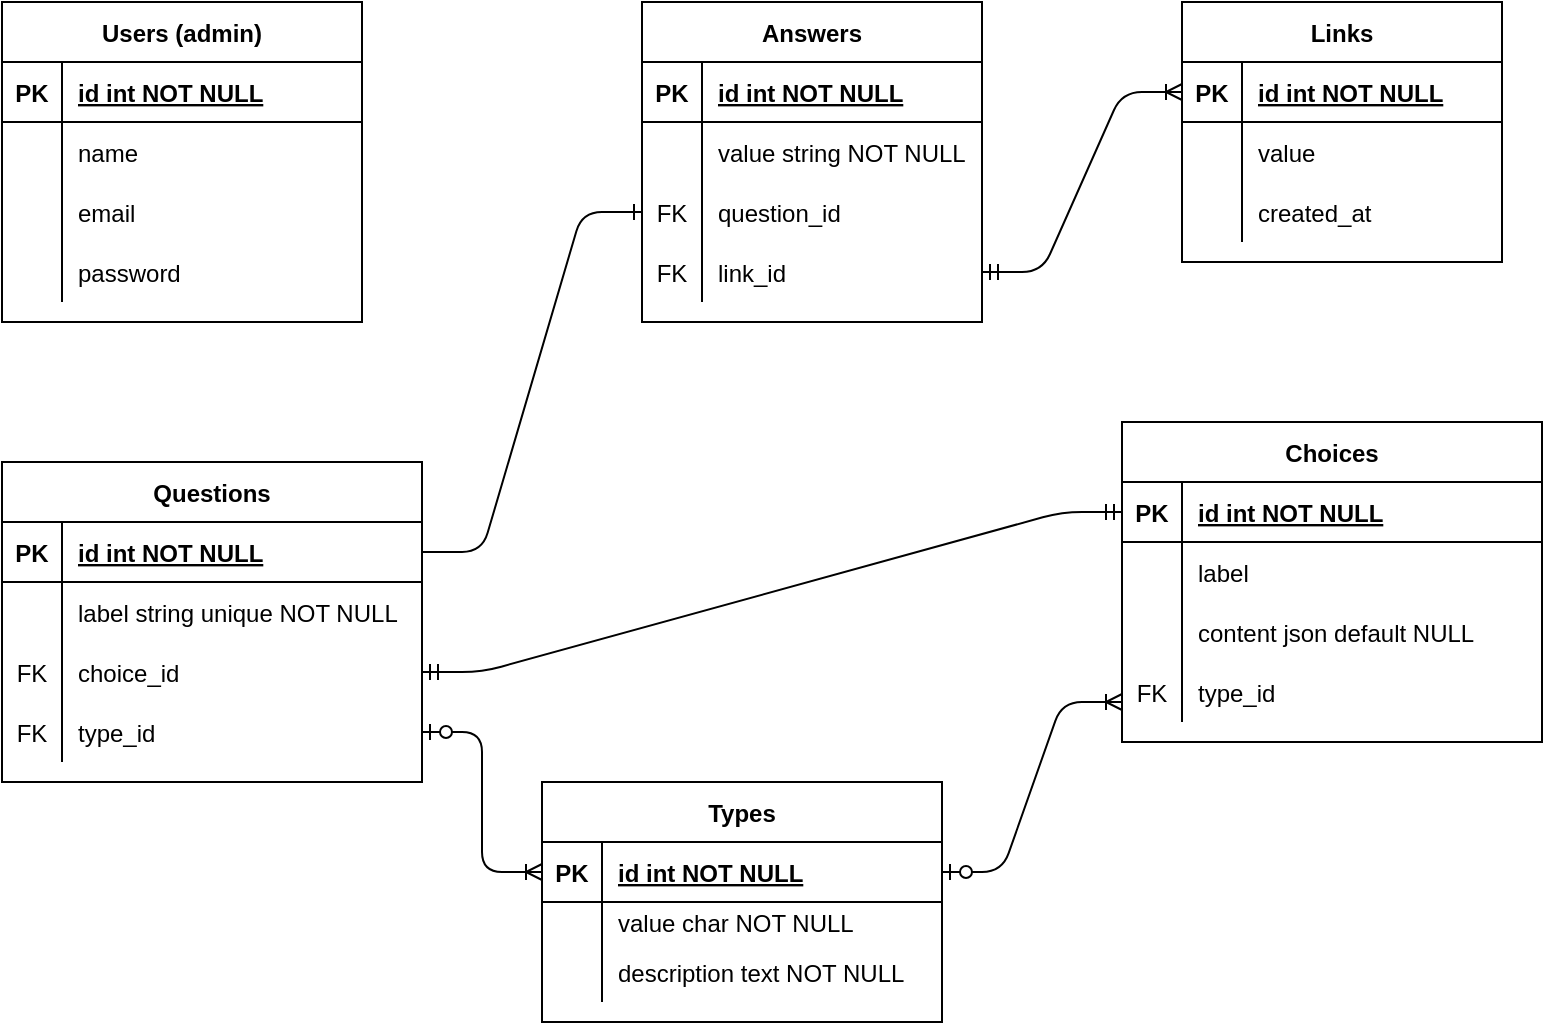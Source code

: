 <mxfile version="13.6.6" type="github">
  <diagram id="R2lEEEUBdFMjLlhIrx00" name="Page-1">
    <mxGraphModel dx="868" dy="451" grid="1" gridSize="10" guides="1" tooltips="1" connect="1" arrows="1" fold="1" page="1" pageScale="1" pageWidth="1169" pageHeight="827" math="0" shadow="0" extFonts="Permanent Marker^https://fonts.googleapis.com/css?family=Permanent+Marker">
      <root>
        <mxCell id="0" />
        <mxCell id="1" parent="0" />
        <mxCell id="QykQHZrIlKsvQV9ZvxKY-2" value="" style="shape=partialRectangle;collapsible=0;dropTarget=0;pointerEvents=0;fillColor=none;points=[[0,0.5],[1,0.5]];portConstraint=eastwest;top=0;left=0;right=0;bottom=0;" parent="1" vertex="1">
          <mxGeometry x="50" y="140" width="250" height="30" as="geometry" />
        </mxCell>
        <mxCell id="QykQHZrIlKsvQV9ZvxKY-3" value="" style="shape=partialRectangle;overflow=hidden;connectable=0;fillColor=none;top=0;left=0;bottom=0;right=0;" parent="QykQHZrIlKsvQV9ZvxKY-2" vertex="1">
          <mxGeometry width="30" height="30" as="geometry" />
        </mxCell>
        <mxCell id="QykQHZrIlKsvQV9ZvxKY-76" value="" style="edgeStyle=entityRelationEdgeStyle;fontSize=12;html=1;endArrow=ERoneToMany;startArrow=ERmandOne;entryX=0;entryY=0.5;entryDx=0;entryDy=0;" parent="1" source="QykQHZrIlKsvQV9ZvxKY-42" target="QykQHZrIlKsvQV9ZvxKY-21" edge="1">
          <mxGeometry width="100" height="100" relative="1" as="geometry">
            <mxPoint x="510" y="450" as="sourcePoint" />
            <mxPoint x="430" y="380" as="targetPoint" />
          </mxGeometry>
        </mxCell>
        <mxCell id="C-vyLk0tnHw3VtMMgP7b-2" value="Types" style="shape=table;startSize=30;container=1;collapsible=1;childLayout=tableLayout;fixedRows=1;rowLines=0;fontStyle=1;align=center;resizeLast=1;" parent="1" vertex="1">
          <mxGeometry x="310" y="430" width="200" height="120" as="geometry" />
        </mxCell>
        <mxCell id="C-vyLk0tnHw3VtMMgP7b-3" value="" style="shape=partialRectangle;collapsible=0;dropTarget=0;pointerEvents=0;fillColor=none;points=[[0,0.5],[1,0.5]];portConstraint=eastwest;top=0;left=0;right=0;bottom=1;" parent="C-vyLk0tnHw3VtMMgP7b-2" vertex="1">
          <mxGeometry y="30" width="200" height="30" as="geometry" />
        </mxCell>
        <mxCell id="C-vyLk0tnHw3VtMMgP7b-4" value="PK" style="shape=partialRectangle;overflow=hidden;connectable=0;fillColor=none;top=0;left=0;bottom=0;right=0;fontStyle=1;" parent="C-vyLk0tnHw3VtMMgP7b-3" vertex="1">
          <mxGeometry width="30" height="30" as="geometry" />
        </mxCell>
        <mxCell id="C-vyLk0tnHw3VtMMgP7b-5" value="id int NOT NULL " style="shape=partialRectangle;overflow=hidden;connectable=0;fillColor=none;top=0;left=0;bottom=0;right=0;align=left;spacingLeft=6;fontStyle=5;" parent="C-vyLk0tnHw3VtMMgP7b-3" vertex="1">
          <mxGeometry x="30" width="170" height="30" as="geometry" />
        </mxCell>
        <mxCell id="C-vyLk0tnHw3VtMMgP7b-6" value="" style="shape=partialRectangle;collapsible=0;dropTarget=0;pointerEvents=0;fillColor=none;points=[[0,0.5],[1,0.5]];portConstraint=eastwest;top=0;left=0;right=0;bottom=0;" parent="C-vyLk0tnHw3VtMMgP7b-2" vertex="1">
          <mxGeometry y="60" width="200" height="20" as="geometry" />
        </mxCell>
        <mxCell id="C-vyLk0tnHw3VtMMgP7b-7" value="" style="shape=partialRectangle;overflow=hidden;connectable=0;fillColor=none;top=0;left=0;bottom=0;right=0;" parent="C-vyLk0tnHw3VtMMgP7b-6" vertex="1">
          <mxGeometry width="30" height="20" as="geometry" />
        </mxCell>
        <mxCell id="C-vyLk0tnHw3VtMMgP7b-8" value="value char NOT NULL" style="shape=partialRectangle;overflow=hidden;connectable=0;fillColor=none;top=0;left=0;bottom=0;right=0;align=left;spacingLeft=6;" parent="C-vyLk0tnHw3VtMMgP7b-6" vertex="1">
          <mxGeometry x="30" width="170" height="20" as="geometry" />
        </mxCell>
        <mxCell id="C-vyLk0tnHw3VtMMgP7b-9" value="" style="shape=partialRectangle;collapsible=0;dropTarget=0;pointerEvents=0;fillColor=none;points=[[0,0.5],[1,0.5]];portConstraint=eastwest;top=0;left=0;right=0;bottom=0;" parent="C-vyLk0tnHw3VtMMgP7b-2" vertex="1">
          <mxGeometry y="80" width="200" height="30" as="geometry" />
        </mxCell>
        <mxCell id="C-vyLk0tnHw3VtMMgP7b-10" value="" style="shape=partialRectangle;overflow=hidden;connectable=0;fillColor=none;top=0;left=0;bottom=0;right=0;" parent="C-vyLk0tnHw3VtMMgP7b-9" vertex="1">
          <mxGeometry width="30" height="30" as="geometry" />
        </mxCell>
        <mxCell id="C-vyLk0tnHw3VtMMgP7b-11" value="description text NOT NULL" style="shape=partialRectangle;overflow=hidden;connectable=0;fillColor=none;top=0;left=0;bottom=0;right=0;align=left;spacingLeft=6;" parent="C-vyLk0tnHw3VtMMgP7b-9" vertex="1">
          <mxGeometry x="30" width="170" height="30" as="geometry" />
        </mxCell>
        <mxCell id="QykQHZrIlKsvQV9ZvxKY-86" value="" style="edgeStyle=entityRelationEdgeStyle;fontSize=12;html=1;endArrow=ERmandOne;startArrow=ERmandOne;entryX=0;entryY=0.5;entryDx=0;entryDy=0;exitX=1;exitY=0.5;exitDx=0;exitDy=0;" parent="1" source="QykQHZrIlKsvQV9ZvxKY-50" target="C-vyLk0tnHw3VtMMgP7b-14" edge="1">
          <mxGeometry width="100" height="100" relative="1" as="geometry">
            <mxPoint x="380" y="420" as="sourcePoint" />
            <mxPoint x="480" y="320" as="targetPoint" />
          </mxGeometry>
        </mxCell>
        <mxCell id="C-vyLk0tnHw3VtMMgP7b-23" value="Questions" style="shape=table;startSize=30;container=1;collapsible=1;childLayout=tableLayout;fixedRows=1;rowLines=0;fontStyle=1;align=center;resizeLast=1;" parent="1" vertex="1">
          <mxGeometry x="40" y="270" width="210" height="160" as="geometry" />
        </mxCell>
        <mxCell id="C-vyLk0tnHw3VtMMgP7b-24" value="" style="shape=partialRectangle;collapsible=0;dropTarget=0;pointerEvents=0;fillColor=none;points=[[0,0.5],[1,0.5]];portConstraint=eastwest;top=0;left=0;right=0;bottom=1;" parent="C-vyLk0tnHw3VtMMgP7b-23" vertex="1">
          <mxGeometry y="30" width="210" height="30" as="geometry" />
        </mxCell>
        <mxCell id="C-vyLk0tnHw3VtMMgP7b-25" value="PK" style="shape=partialRectangle;overflow=hidden;connectable=0;fillColor=none;top=0;left=0;bottom=0;right=0;fontStyle=1;" parent="C-vyLk0tnHw3VtMMgP7b-24" vertex="1">
          <mxGeometry width="30" height="30" as="geometry" />
        </mxCell>
        <mxCell id="C-vyLk0tnHw3VtMMgP7b-26" value="id int NOT NULL " style="shape=partialRectangle;overflow=hidden;connectable=0;fillColor=none;top=0;left=0;bottom=0;right=0;align=left;spacingLeft=6;fontStyle=5;" parent="C-vyLk0tnHw3VtMMgP7b-24" vertex="1">
          <mxGeometry x="30" width="180" height="30" as="geometry" />
        </mxCell>
        <mxCell id="C-vyLk0tnHw3VtMMgP7b-27" value="" style="shape=partialRectangle;collapsible=0;dropTarget=0;pointerEvents=0;fillColor=none;points=[[0,0.5],[1,0.5]];portConstraint=eastwest;top=0;left=0;right=0;bottom=0;" parent="C-vyLk0tnHw3VtMMgP7b-23" vertex="1">
          <mxGeometry y="60" width="210" height="30" as="geometry" />
        </mxCell>
        <mxCell id="C-vyLk0tnHw3VtMMgP7b-28" value="" style="shape=partialRectangle;overflow=hidden;connectable=0;fillColor=none;top=0;left=0;bottom=0;right=0;" parent="C-vyLk0tnHw3VtMMgP7b-27" vertex="1">
          <mxGeometry width="30" height="30" as="geometry" />
        </mxCell>
        <mxCell id="C-vyLk0tnHw3VtMMgP7b-29" value="label string unique NOT NULL" style="shape=partialRectangle;overflow=hidden;connectable=0;fillColor=none;top=0;left=0;bottom=0;right=0;align=left;spacingLeft=6;" parent="C-vyLk0tnHw3VtMMgP7b-27" vertex="1">
          <mxGeometry x="30" width="180" height="30" as="geometry" />
        </mxCell>
        <mxCell id="QykQHZrIlKsvQV9ZvxKY-50" value="" style="shape=partialRectangle;collapsible=0;dropTarget=0;pointerEvents=0;fillColor=none;top=0;left=0;bottom=0;right=0;points=[[0,0.5],[1,0.5]];portConstraint=eastwest;" parent="C-vyLk0tnHw3VtMMgP7b-23" vertex="1">
          <mxGeometry y="90" width="210" height="30" as="geometry" />
        </mxCell>
        <mxCell id="QykQHZrIlKsvQV9ZvxKY-51" value="FK" style="shape=partialRectangle;connectable=0;fillColor=none;top=0;left=0;bottom=0;right=0;fontStyle=0;overflow=hidden;" parent="QykQHZrIlKsvQV9ZvxKY-50" vertex="1">
          <mxGeometry width="30" height="30" as="geometry" />
        </mxCell>
        <mxCell id="QykQHZrIlKsvQV9ZvxKY-52" value="choice_id" style="shape=partialRectangle;connectable=0;fillColor=none;top=0;left=0;bottom=0;right=0;align=left;spacingLeft=6;fontStyle=0;overflow=hidden;" parent="QykQHZrIlKsvQV9ZvxKY-50" vertex="1">
          <mxGeometry x="30" width="180" height="30" as="geometry" />
        </mxCell>
        <mxCell id="QykQHZrIlKsvQV9ZvxKY-46" value="" style="shape=partialRectangle;collapsible=0;dropTarget=0;pointerEvents=0;fillColor=none;top=0;left=0;bottom=0;right=0;points=[[0,0.5],[1,0.5]];portConstraint=eastwest;" parent="C-vyLk0tnHw3VtMMgP7b-23" vertex="1">
          <mxGeometry y="120" width="210" height="30" as="geometry" />
        </mxCell>
        <mxCell id="QykQHZrIlKsvQV9ZvxKY-47" value="FK" style="shape=partialRectangle;connectable=0;fillColor=none;top=0;left=0;bottom=0;right=0;fontStyle=0;overflow=hidden;" parent="QykQHZrIlKsvQV9ZvxKY-46" vertex="1">
          <mxGeometry width="30" height="30" as="geometry" />
        </mxCell>
        <mxCell id="QykQHZrIlKsvQV9ZvxKY-48" value="type_id" style="shape=partialRectangle;connectable=0;fillColor=none;top=0;left=0;bottom=0;right=0;align=left;spacingLeft=6;fontStyle=0;overflow=hidden;" parent="QykQHZrIlKsvQV9ZvxKY-46" vertex="1">
          <mxGeometry x="30" width="180" height="30" as="geometry" />
        </mxCell>
        <mxCell id="QykQHZrIlKsvQV9ZvxKY-87" value="" style="edgeStyle=entityRelationEdgeStyle;fontSize=12;html=1;endArrow=ERone;endFill=1;entryX=0;entryY=0.5;entryDx=0;entryDy=0;exitX=1;exitY=0.5;exitDx=0;exitDy=0;" parent="1" source="C-vyLk0tnHw3VtMMgP7b-24" target="QykQHZrIlKsvQV9ZvxKY-38" edge="1">
          <mxGeometry width="100" height="100" relative="1" as="geometry">
            <mxPoint x="380" y="330" as="sourcePoint" />
            <mxPoint x="480" y="230" as="targetPoint" />
          </mxGeometry>
        </mxCell>
        <mxCell id="QykQHZrIlKsvQV9ZvxKY-88" value="" style="edgeStyle=entityRelationEdgeStyle;fontSize=12;html=1;endArrow=ERoneToMany;startArrow=ERzeroToOne;exitX=1;exitY=0.5;exitDx=0;exitDy=0;entryX=0;entryY=0.5;entryDx=0;entryDy=0;" parent="1" source="QykQHZrIlKsvQV9ZvxKY-46" target="C-vyLk0tnHw3VtMMgP7b-3" edge="1">
          <mxGeometry width="100" height="100" relative="1" as="geometry">
            <mxPoint x="380" y="390" as="sourcePoint" />
            <mxPoint x="480" y="290" as="targetPoint" />
          </mxGeometry>
        </mxCell>
        <mxCell id="QykQHZrIlKsvQV9ZvxKY-89" value="Users (admin)" style="shape=table;startSize=30;container=1;collapsible=1;childLayout=tableLayout;fixedRows=1;rowLines=0;fontStyle=1;align=center;resizeLast=1;" parent="1" vertex="1">
          <mxGeometry x="40" y="40" width="180" height="160" as="geometry" />
        </mxCell>
        <mxCell id="QykQHZrIlKsvQV9ZvxKY-90" value="" style="shape=partialRectangle;collapsible=0;dropTarget=0;pointerEvents=0;fillColor=none;top=0;left=0;bottom=1;right=0;points=[[0,0.5],[1,0.5]];portConstraint=eastwest;" parent="QykQHZrIlKsvQV9ZvxKY-89" vertex="1">
          <mxGeometry y="30" width="180" height="30" as="geometry" />
        </mxCell>
        <mxCell id="QykQHZrIlKsvQV9ZvxKY-91" value="PK" style="shape=partialRectangle;connectable=0;fillColor=none;top=0;left=0;bottom=0;right=0;fontStyle=1;overflow=hidden;" parent="QykQHZrIlKsvQV9ZvxKY-90" vertex="1">
          <mxGeometry width="30" height="30" as="geometry" />
        </mxCell>
        <mxCell id="QykQHZrIlKsvQV9ZvxKY-92" value="id int NOT NULL" style="shape=partialRectangle;connectable=0;fillColor=none;top=0;left=0;bottom=0;right=0;align=left;spacingLeft=6;fontStyle=5;overflow=hidden;" parent="QykQHZrIlKsvQV9ZvxKY-90" vertex="1">
          <mxGeometry x="30" width="150" height="30" as="geometry" />
        </mxCell>
        <mxCell id="QykQHZrIlKsvQV9ZvxKY-93" value="" style="shape=partialRectangle;collapsible=0;dropTarget=0;pointerEvents=0;fillColor=none;top=0;left=0;bottom=0;right=0;points=[[0,0.5],[1,0.5]];portConstraint=eastwest;" parent="QykQHZrIlKsvQV9ZvxKY-89" vertex="1">
          <mxGeometry y="60" width="180" height="30" as="geometry" />
        </mxCell>
        <mxCell id="QykQHZrIlKsvQV9ZvxKY-94" value="" style="shape=partialRectangle;connectable=0;fillColor=none;top=0;left=0;bottom=0;right=0;editable=1;overflow=hidden;" parent="QykQHZrIlKsvQV9ZvxKY-93" vertex="1">
          <mxGeometry width="30" height="30" as="geometry" />
        </mxCell>
        <mxCell id="QykQHZrIlKsvQV9ZvxKY-95" value="name" style="shape=partialRectangle;connectable=0;fillColor=none;top=0;left=0;bottom=0;right=0;align=left;spacingLeft=6;overflow=hidden;" parent="QykQHZrIlKsvQV9ZvxKY-93" vertex="1">
          <mxGeometry x="30" width="150" height="30" as="geometry" />
        </mxCell>
        <mxCell id="QykQHZrIlKsvQV9ZvxKY-96" value="" style="shape=partialRectangle;collapsible=0;dropTarget=0;pointerEvents=0;fillColor=none;top=0;left=0;bottom=0;right=0;points=[[0,0.5],[1,0.5]];portConstraint=eastwest;" parent="QykQHZrIlKsvQV9ZvxKY-89" vertex="1">
          <mxGeometry y="90" width="180" height="30" as="geometry" />
        </mxCell>
        <mxCell id="QykQHZrIlKsvQV9ZvxKY-97" value="" style="shape=partialRectangle;connectable=0;fillColor=none;top=0;left=0;bottom=0;right=0;editable=1;overflow=hidden;" parent="QykQHZrIlKsvQV9ZvxKY-96" vertex="1">
          <mxGeometry width="30" height="30" as="geometry" />
        </mxCell>
        <mxCell id="QykQHZrIlKsvQV9ZvxKY-98" value="email" style="shape=partialRectangle;connectable=0;fillColor=none;top=0;left=0;bottom=0;right=0;align=left;spacingLeft=6;overflow=hidden;" parent="QykQHZrIlKsvQV9ZvxKY-96" vertex="1">
          <mxGeometry x="30" width="150" height="30" as="geometry" />
        </mxCell>
        <mxCell id="QykQHZrIlKsvQV9ZvxKY-99" value="" style="shape=partialRectangle;collapsible=0;dropTarget=0;pointerEvents=0;fillColor=none;top=0;left=0;bottom=0;right=0;points=[[0,0.5],[1,0.5]];portConstraint=eastwest;" parent="QykQHZrIlKsvQV9ZvxKY-89" vertex="1">
          <mxGeometry y="120" width="180" height="30" as="geometry" />
        </mxCell>
        <mxCell id="QykQHZrIlKsvQV9ZvxKY-100" value="" style="shape=partialRectangle;connectable=0;fillColor=none;top=0;left=0;bottom=0;right=0;editable=1;overflow=hidden;" parent="QykQHZrIlKsvQV9ZvxKY-99" vertex="1">
          <mxGeometry width="30" height="30" as="geometry" />
        </mxCell>
        <mxCell id="QykQHZrIlKsvQV9ZvxKY-101" value="password" style="shape=partialRectangle;connectable=0;fillColor=none;top=0;left=0;bottom=0;right=0;align=left;spacingLeft=6;overflow=hidden;" parent="QykQHZrIlKsvQV9ZvxKY-99" vertex="1">
          <mxGeometry x="30" width="150" height="30" as="geometry" />
        </mxCell>
        <mxCell id="QykQHZrIlKsvQV9ZvxKY-10" value="Answers" style="shape=table;startSize=30;container=1;collapsible=1;childLayout=tableLayout;fixedRows=1;rowLines=0;fontStyle=1;align=center;resizeLast=1;" parent="1" vertex="1">
          <mxGeometry x="360" y="40" width="170" height="160" as="geometry" />
        </mxCell>
        <mxCell id="QykQHZrIlKsvQV9ZvxKY-11" value="" style="shape=partialRectangle;collapsible=0;dropTarget=0;pointerEvents=0;fillColor=none;points=[[0,0.5],[1,0.5]];portConstraint=eastwest;top=0;left=0;right=0;bottom=1;" parent="QykQHZrIlKsvQV9ZvxKY-10" vertex="1">
          <mxGeometry y="30" width="170" height="30" as="geometry" />
        </mxCell>
        <mxCell id="QykQHZrIlKsvQV9ZvxKY-12" value="PK" style="shape=partialRectangle;overflow=hidden;connectable=0;fillColor=none;top=0;left=0;bottom=0;right=0;fontStyle=1;" parent="QykQHZrIlKsvQV9ZvxKY-11" vertex="1">
          <mxGeometry width="30" height="30" as="geometry" />
        </mxCell>
        <mxCell id="QykQHZrIlKsvQV9ZvxKY-13" value="id int NOT NULL " style="shape=partialRectangle;overflow=hidden;connectable=0;fillColor=none;top=0;left=0;bottom=0;right=0;align=left;spacingLeft=6;fontStyle=5;" parent="QykQHZrIlKsvQV9ZvxKY-11" vertex="1">
          <mxGeometry x="30" width="140" height="30" as="geometry" />
        </mxCell>
        <mxCell id="QykQHZrIlKsvQV9ZvxKY-14" value="" style="shape=partialRectangle;collapsible=0;dropTarget=0;pointerEvents=0;fillColor=none;points=[[0,0.5],[1,0.5]];portConstraint=eastwest;top=0;left=0;right=0;bottom=0;" parent="QykQHZrIlKsvQV9ZvxKY-10" vertex="1">
          <mxGeometry y="60" width="170" height="30" as="geometry" />
        </mxCell>
        <mxCell id="QykQHZrIlKsvQV9ZvxKY-15" value="" style="shape=partialRectangle;overflow=hidden;connectable=0;fillColor=none;top=0;left=0;bottom=0;right=0;" parent="QykQHZrIlKsvQV9ZvxKY-14" vertex="1">
          <mxGeometry width="30" height="30" as="geometry" />
        </mxCell>
        <mxCell id="QykQHZrIlKsvQV9ZvxKY-16" value="value string NOT NULL" style="shape=partialRectangle;overflow=hidden;connectable=0;fillColor=none;top=0;left=0;bottom=0;right=0;align=left;spacingLeft=6;" parent="QykQHZrIlKsvQV9ZvxKY-14" vertex="1">
          <mxGeometry x="30" width="140" height="30" as="geometry" />
        </mxCell>
        <mxCell id="QykQHZrIlKsvQV9ZvxKY-38" value="" style="shape=partialRectangle;collapsible=0;dropTarget=0;pointerEvents=0;fillColor=none;top=0;left=0;bottom=0;right=0;points=[[0,0.5],[1,0.5]];portConstraint=eastwest;" parent="QykQHZrIlKsvQV9ZvxKY-10" vertex="1">
          <mxGeometry y="90" width="170" height="30" as="geometry" />
        </mxCell>
        <mxCell id="QykQHZrIlKsvQV9ZvxKY-39" value="FK" style="shape=partialRectangle;connectable=0;fillColor=none;top=0;left=0;bottom=0;right=0;fontStyle=0;overflow=hidden;" parent="QykQHZrIlKsvQV9ZvxKY-38" vertex="1">
          <mxGeometry width="30" height="30" as="geometry" />
        </mxCell>
        <mxCell id="QykQHZrIlKsvQV9ZvxKY-40" value="question_id" style="shape=partialRectangle;connectable=0;fillColor=none;top=0;left=0;bottom=0;right=0;align=left;spacingLeft=6;fontStyle=0;overflow=hidden;" parent="QykQHZrIlKsvQV9ZvxKY-38" vertex="1">
          <mxGeometry x="30" width="140" height="30" as="geometry" />
        </mxCell>
        <mxCell id="QykQHZrIlKsvQV9ZvxKY-42" value="" style="shape=partialRectangle;collapsible=0;dropTarget=0;pointerEvents=0;fillColor=none;top=0;left=0;bottom=0;right=0;points=[[0,0.5],[1,0.5]];portConstraint=eastwest;" parent="QykQHZrIlKsvQV9ZvxKY-10" vertex="1">
          <mxGeometry y="120" width="170" height="30" as="geometry" />
        </mxCell>
        <mxCell id="QykQHZrIlKsvQV9ZvxKY-43" value="FK" style="shape=partialRectangle;connectable=0;fillColor=none;top=0;left=0;bottom=0;right=0;fontStyle=0;overflow=hidden;" parent="QykQHZrIlKsvQV9ZvxKY-42" vertex="1">
          <mxGeometry width="30" height="30" as="geometry" />
        </mxCell>
        <mxCell id="QykQHZrIlKsvQV9ZvxKY-44" value="link_id" style="shape=partialRectangle;connectable=0;fillColor=none;top=0;left=0;bottom=0;right=0;align=left;spacingLeft=6;fontStyle=0;overflow=hidden;" parent="QykQHZrIlKsvQV9ZvxKY-42" vertex="1">
          <mxGeometry x="30" width="140" height="30" as="geometry" />
        </mxCell>
        <mxCell id="QykQHZrIlKsvQV9ZvxKY-20" value="Links" style="shape=table;startSize=30;container=1;collapsible=1;childLayout=tableLayout;fixedRows=1;rowLines=0;fontStyle=1;align=center;resizeLast=1;" parent="1" vertex="1">
          <mxGeometry x="630" y="40" width="160" height="130" as="geometry" />
        </mxCell>
        <mxCell id="QykQHZrIlKsvQV9ZvxKY-21" value="" style="shape=partialRectangle;collapsible=0;dropTarget=0;pointerEvents=0;fillColor=none;top=0;left=0;bottom=1;right=0;points=[[0,0.5],[1,0.5]];portConstraint=eastwest;" parent="QykQHZrIlKsvQV9ZvxKY-20" vertex="1">
          <mxGeometry y="30" width="160" height="30" as="geometry" />
        </mxCell>
        <mxCell id="QykQHZrIlKsvQV9ZvxKY-22" value="PK" style="shape=partialRectangle;connectable=0;fillColor=none;top=0;left=0;bottom=0;right=0;fontStyle=1;overflow=hidden;" parent="QykQHZrIlKsvQV9ZvxKY-21" vertex="1">
          <mxGeometry width="30" height="30" as="geometry" />
        </mxCell>
        <mxCell id="QykQHZrIlKsvQV9ZvxKY-23" value="id int NOT NULL" style="shape=partialRectangle;connectable=0;fillColor=none;top=0;left=0;bottom=0;right=0;align=left;spacingLeft=6;fontStyle=5;overflow=hidden;" parent="QykQHZrIlKsvQV9ZvxKY-21" vertex="1">
          <mxGeometry x="30" width="130" height="30" as="geometry" />
        </mxCell>
        <mxCell id="QykQHZrIlKsvQV9ZvxKY-24" value="" style="shape=partialRectangle;collapsible=0;dropTarget=0;pointerEvents=0;fillColor=none;top=0;left=0;bottom=0;right=0;points=[[0,0.5],[1,0.5]];portConstraint=eastwest;" parent="QykQHZrIlKsvQV9ZvxKY-20" vertex="1">
          <mxGeometry y="60" width="160" height="30" as="geometry" />
        </mxCell>
        <mxCell id="QykQHZrIlKsvQV9ZvxKY-25" value="" style="shape=partialRectangle;connectable=0;fillColor=none;top=0;left=0;bottom=0;right=0;editable=1;overflow=hidden;" parent="QykQHZrIlKsvQV9ZvxKY-24" vertex="1">
          <mxGeometry width="30" height="30" as="geometry" />
        </mxCell>
        <mxCell id="QykQHZrIlKsvQV9ZvxKY-26" value="value" style="shape=partialRectangle;connectable=0;fillColor=none;top=0;left=0;bottom=0;right=0;align=left;spacingLeft=6;overflow=hidden;" parent="QykQHZrIlKsvQV9ZvxKY-24" vertex="1">
          <mxGeometry x="30" width="130" height="30" as="geometry" />
        </mxCell>
        <mxCell id="QykQHZrIlKsvQV9ZvxKY-103" value="" style="shape=partialRectangle;collapsible=0;dropTarget=0;pointerEvents=0;fillColor=none;top=0;left=0;bottom=0;right=0;points=[[0,0.5],[1,0.5]];portConstraint=eastwest;" parent="QykQHZrIlKsvQV9ZvxKY-20" vertex="1">
          <mxGeometry y="90" width="160" height="30" as="geometry" />
        </mxCell>
        <mxCell id="QykQHZrIlKsvQV9ZvxKY-104" value="" style="shape=partialRectangle;connectable=0;fillColor=none;top=0;left=0;bottom=0;right=0;editable=1;overflow=hidden;" parent="QykQHZrIlKsvQV9ZvxKY-103" vertex="1">
          <mxGeometry width="30" height="30" as="geometry" />
        </mxCell>
        <mxCell id="QykQHZrIlKsvQV9ZvxKY-105" value="created_at" style="shape=partialRectangle;connectable=0;fillColor=none;top=0;left=0;bottom=0;right=0;align=left;spacingLeft=6;overflow=hidden;" parent="QykQHZrIlKsvQV9ZvxKY-103" vertex="1">
          <mxGeometry x="30" width="130" height="30" as="geometry" />
        </mxCell>
        <mxCell id="C-vyLk0tnHw3VtMMgP7b-13" value="Choices" style="shape=table;startSize=30;container=1;collapsible=1;childLayout=tableLayout;fixedRows=1;rowLines=0;fontStyle=1;align=center;resizeLast=1;" parent="1" vertex="1">
          <mxGeometry x="600" y="250" width="210" height="160" as="geometry" />
        </mxCell>
        <mxCell id="C-vyLk0tnHw3VtMMgP7b-14" value="" style="shape=partialRectangle;collapsible=0;dropTarget=0;pointerEvents=0;fillColor=none;points=[[0,0.5],[1,0.5]];portConstraint=eastwest;top=0;left=0;right=0;bottom=1;" parent="C-vyLk0tnHw3VtMMgP7b-13" vertex="1">
          <mxGeometry y="30" width="210" height="30" as="geometry" />
        </mxCell>
        <mxCell id="C-vyLk0tnHw3VtMMgP7b-15" value="PK" style="shape=partialRectangle;overflow=hidden;connectable=0;fillColor=none;top=0;left=0;bottom=0;right=0;fontStyle=1;" parent="C-vyLk0tnHw3VtMMgP7b-14" vertex="1">
          <mxGeometry width="30" height="30" as="geometry" />
        </mxCell>
        <mxCell id="C-vyLk0tnHw3VtMMgP7b-16" value="id int NOT NULL " style="shape=partialRectangle;overflow=hidden;connectable=0;fillColor=none;top=0;left=0;bottom=0;right=0;align=left;spacingLeft=6;fontStyle=5;" parent="C-vyLk0tnHw3VtMMgP7b-14" vertex="1">
          <mxGeometry x="30" width="180" height="30" as="geometry" />
        </mxCell>
        <mxCell id="C-vyLk0tnHw3VtMMgP7b-17" value="" style="shape=partialRectangle;collapsible=0;dropTarget=0;pointerEvents=0;fillColor=none;points=[[0,0.5],[1,0.5]];portConstraint=eastwest;top=0;left=0;right=0;bottom=0;" parent="C-vyLk0tnHw3VtMMgP7b-13" vertex="1">
          <mxGeometry y="60" width="210" height="30" as="geometry" />
        </mxCell>
        <mxCell id="C-vyLk0tnHw3VtMMgP7b-18" value="" style="shape=partialRectangle;overflow=hidden;connectable=0;fillColor=none;top=0;left=0;bottom=0;right=0;" parent="C-vyLk0tnHw3VtMMgP7b-17" vertex="1">
          <mxGeometry width="30" height="30" as="geometry" />
        </mxCell>
        <mxCell id="C-vyLk0tnHw3VtMMgP7b-19" value="label" style="shape=partialRectangle;overflow=hidden;connectable=0;fillColor=none;top=0;left=0;bottom=0;right=0;align=left;spacingLeft=6;" parent="C-vyLk0tnHw3VtMMgP7b-17" vertex="1">
          <mxGeometry x="30" width="180" height="30" as="geometry" />
        </mxCell>
        <mxCell id="C-vyLk0tnHw3VtMMgP7b-20" value="" style="shape=partialRectangle;collapsible=0;dropTarget=0;pointerEvents=0;fillColor=none;points=[[0,0.5],[1,0.5]];portConstraint=eastwest;top=0;left=0;right=0;bottom=0;" parent="C-vyLk0tnHw3VtMMgP7b-13" vertex="1">
          <mxGeometry y="90" width="210" height="30" as="geometry" />
        </mxCell>
        <mxCell id="C-vyLk0tnHw3VtMMgP7b-21" value="" style="shape=partialRectangle;overflow=hidden;connectable=0;fillColor=none;top=0;left=0;bottom=0;right=0;" parent="C-vyLk0tnHw3VtMMgP7b-20" vertex="1">
          <mxGeometry width="30" height="30" as="geometry" />
        </mxCell>
        <mxCell id="C-vyLk0tnHw3VtMMgP7b-22" value="content json default NULL" style="shape=partialRectangle;overflow=hidden;connectable=0;fillColor=none;top=0;left=0;bottom=0;right=0;align=left;spacingLeft=6;" parent="C-vyLk0tnHw3VtMMgP7b-20" vertex="1">
          <mxGeometry x="30" width="180" height="30" as="geometry" />
        </mxCell>
        <mxCell id="B7vhBIDj71XAJYWCOOr6-2" value="" style="shape=partialRectangle;collapsible=0;dropTarget=0;pointerEvents=0;fillColor=none;top=0;left=0;bottom=0;right=0;points=[[0,0.5],[1,0.5]];portConstraint=eastwest;" vertex="1" parent="C-vyLk0tnHw3VtMMgP7b-13">
          <mxGeometry y="120" width="210" height="30" as="geometry" />
        </mxCell>
        <mxCell id="B7vhBIDj71XAJYWCOOr6-3" value="FK" style="shape=partialRectangle;connectable=0;fillColor=none;top=0;left=0;bottom=0;right=0;fontStyle=0;overflow=hidden;" vertex="1" parent="B7vhBIDj71XAJYWCOOr6-2">
          <mxGeometry width="30" height="30" as="geometry" />
        </mxCell>
        <mxCell id="B7vhBIDj71XAJYWCOOr6-4" value="type_id" style="shape=partialRectangle;connectable=0;fillColor=none;top=0;left=0;bottom=0;right=0;align=left;spacingLeft=6;fontStyle=0;overflow=hidden;" vertex="1" parent="B7vhBIDj71XAJYWCOOr6-2">
          <mxGeometry x="30" width="180" height="30" as="geometry" />
        </mxCell>
        <mxCell id="B7vhBIDj71XAJYWCOOr6-5" value="" style="edgeStyle=entityRelationEdgeStyle;fontSize=12;html=1;endArrow=ERoneToMany;startArrow=ERzeroToOne;exitX=1;exitY=0.5;exitDx=0;exitDy=0;" edge="1" parent="1" source="C-vyLk0tnHw3VtMMgP7b-3">
          <mxGeometry width="100" height="100" relative="1" as="geometry">
            <mxPoint x="500" y="490" as="sourcePoint" />
            <mxPoint x="600" y="390" as="targetPoint" />
          </mxGeometry>
        </mxCell>
      </root>
    </mxGraphModel>
  </diagram>
</mxfile>
